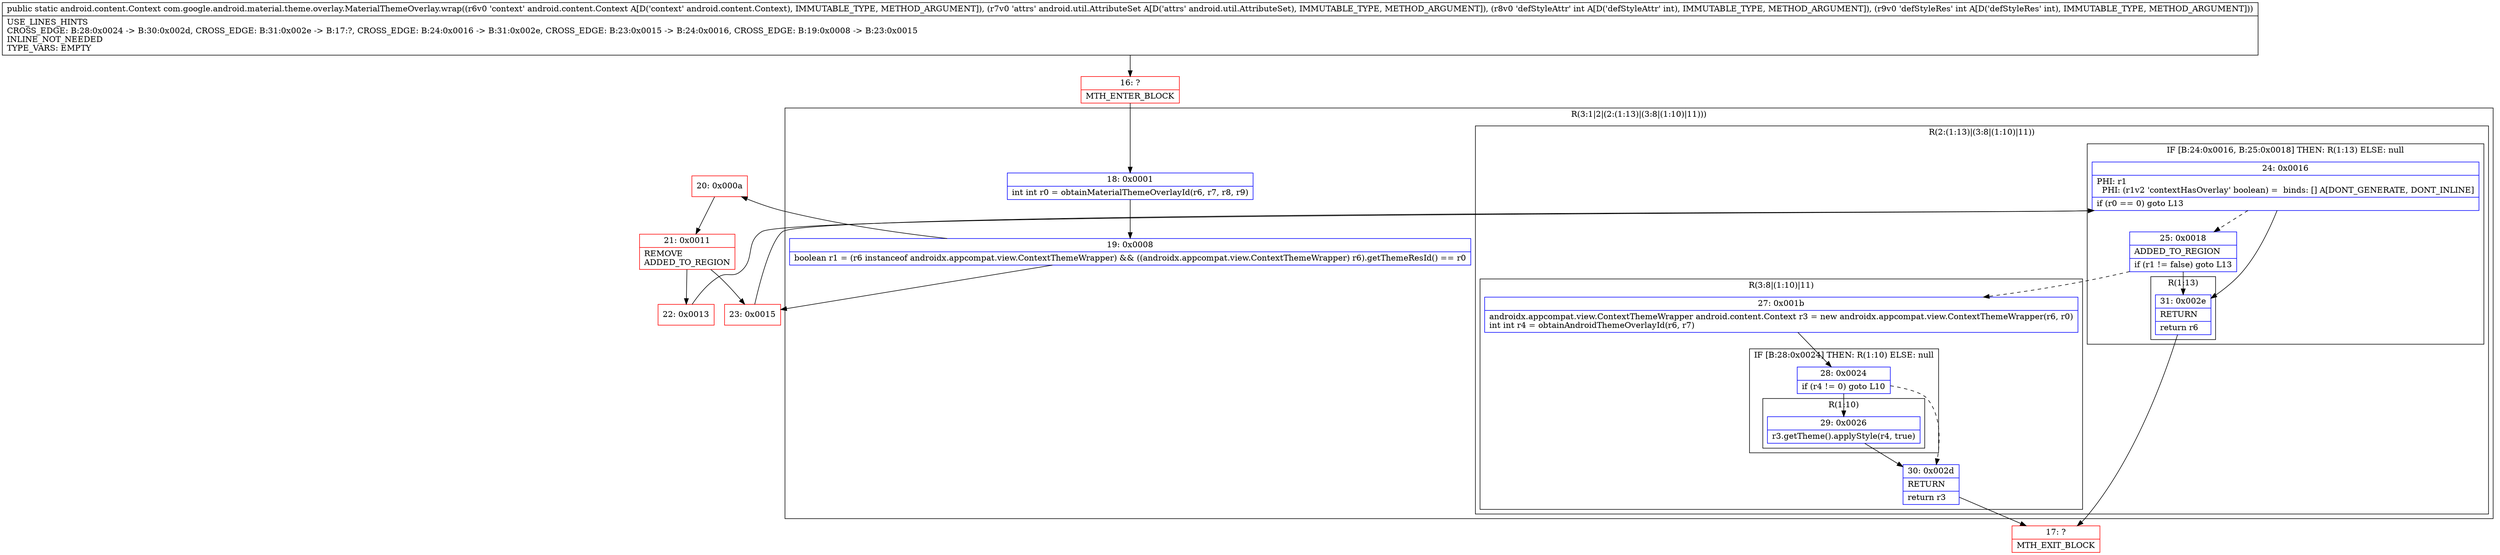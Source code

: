 digraph "CFG forcom.google.android.material.theme.overlay.MaterialThemeOverlay.wrap(Landroid\/content\/Context;Landroid\/util\/AttributeSet;II)Landroid\/content\/Context;" {
subgraph cluster_Region_1358204708 {
label = "R(3:1|2|(2:(1:13)|(3:8|(1:10)|11)))";
node [shape=record,color=blue];
Node_18 [shape=record,label="{18\:\ 0x0001|int int r0 = obtainMaterialThemeOverlayId(r6, r7, r8, r9)\l}"];
Node_19 [shape=record,label="{19\:\ 0x0008|boolean r1 = (r6 instanceof androidx.appcompat.view.ContextThemeWrapper) && ((androidx.appcompat.view.ContextThemeWrapper) r6).getThemeResId() == r0\l}"];
subgraph cluster_Region_2000203256 {
label = "R(2:(1:13)|(3:8|(1:10)|11))";
node [shape=record,color=blue];
subgraph cluster_IfRegion_824523256 {
label = "IF [B:24:0x0016, B:25:0x0018] THEN: R(1:13) ELSE: null";
node [shape=record,color=blue];
Node_24 [shape=record,label="{24\:\ 0x0016|PHI: r1 \l  PHI: (r1v2 'contextHasOverlay' boolean) =  binds: [] A[DONT_GENERATE, DONT_INLINE]\l|if (r0 == 0) goto L13\l}"];
Node_25 [shape=record,label="{25\:\ 0x0018|ADDED_TO_REGION\l|if (r1 != false) goto L13\l}"];
subgraph cluster_Region_1602958360 {
label = "R(1:13)";
node [shape=record,color=blue];
Node_31 [shape=record,label="{31\:\ 0x002e|RETURN\l|return r6\l}"];
}
}
subgraph cluster_Region_812064630 {
label = "R(3:8|(1:10)|11)";
node [shape=record,color=blue];
Node_27 [shape=record,label="{27\:\ 0x001b|androidx.appcompat.view.ContextThemeWrapper android.content.Context r3 = new androidx.appcompat.view.ContextThemeWrapper(r6, r0)\lint int r4 = obtainAndroidThemeOverlayId(r6, r7)\l}"];
subgraph cluster_IfRegion_1916490763 {
label = "IF [B:28:0x0024] THEN: R(1:10) ELSE: null";
node [shape=record,color=blue];
Node_28 [shape=record,label="{28\:\ 0x0024|if (r4 != 0) goto L10\l}"];
subgraph cluster_Region_105018952 {
label = "R(1:10)";
node [shape=record,color=blue];
Node_29 [shape=record,label="{29\:\ 0x0026|r3.getTheme().applyStyle(r4, true)\l}"];
}
}
Node_30 [shape=record,label="{30\:\ 0x002d|RETURN\l|return r3\l}"];
}
}
}
Node_16 [shape=record,color=red,label="{16\:\ ?|MTH_ENTER_BLOCK\l}"];
Node_20 [shape=record,color=red,label="{20\:\ 0x000a}"];
Node_21 [shape=record,color=red,label="{21\:\ 0x0011|REMOVE\lADDED_TO_REGION\l}"];
Node_22 [shape=record,color=red,label="{22\:\ 0x0013}"];
Node_17 [shape=record,color=red,label="{17\:\ ?|MTH_EXIT_BLOCK\l}"];
Node_23 [shape=record,color=red,label="{23\:\ 0x0015}"];
MethodNode[shape=record,label="{public static android.content.Context com.google.android.material.theme.overlay.MaterialThemeOverlay.wrap((r6v0 'context' android.content.Context A[D('context' android.content.Context), IMMUTABLE_TYPE, METHOD_ARGUMENT]), (r7v0 'attrs' android.util.AttributeSet A[D('attrs' android.util.AttributeSet), IMMUTABLE_TYPE, METHOD_ARGUMENT]), (r8v0 'defStyleAttr' int A[D('defStyleAttr' int), IMMUTABLE_TYPE, METHOD_ARGUMENT]), (r9v0 'defStyleRes' int A[D('defStyleRes' int), IMMUTABLE_TYPE, METHOD_ARGUMENT]))  | USE_LINES_HINTS\lCROSS_EDGE: B:28:0x0024 \-\> B:30:0x002d, CROSS_EDGE: B:31:0x002e \-\> B:17:?, CROSS_EDGE: B:24:0x0016 \-\> B:31:0x002e, CROSS_EDGE: B:23:0x0015 \-\> B:24:0x0016, CROSS_EDGE: B:19:0x0008 \-\> B:23:0x0015\lINLINE_NOT_NEEDED\lTYPE_VARS: EMPTY\l}"];
MethodNode -> Node_16;Node_18 -> Node_19;
Node_19 -> Node_20;
Node_19 -> Node_23;
Node_24 -> Node_25[style=dashed];
Node_24 -> Node_31;
Node_25 -> Node_27[style=dashed];
Node_25 -> Node_31;
Node_31 -> Node_17;
Node_27 -> Node_28;
Node_28 -> Node_29;
Node_28 -> Node_30[style=dashed];
Node_29 -> Node_30;
Node_30 -> Node_17;
Node_16 -> Node_18;
Node_20 -> Node_21;
Node_21 -> Node_22;
Node_21 -> Node_23;
Node_22 -> Node_24;
Node_23 -> Node_24;
}

